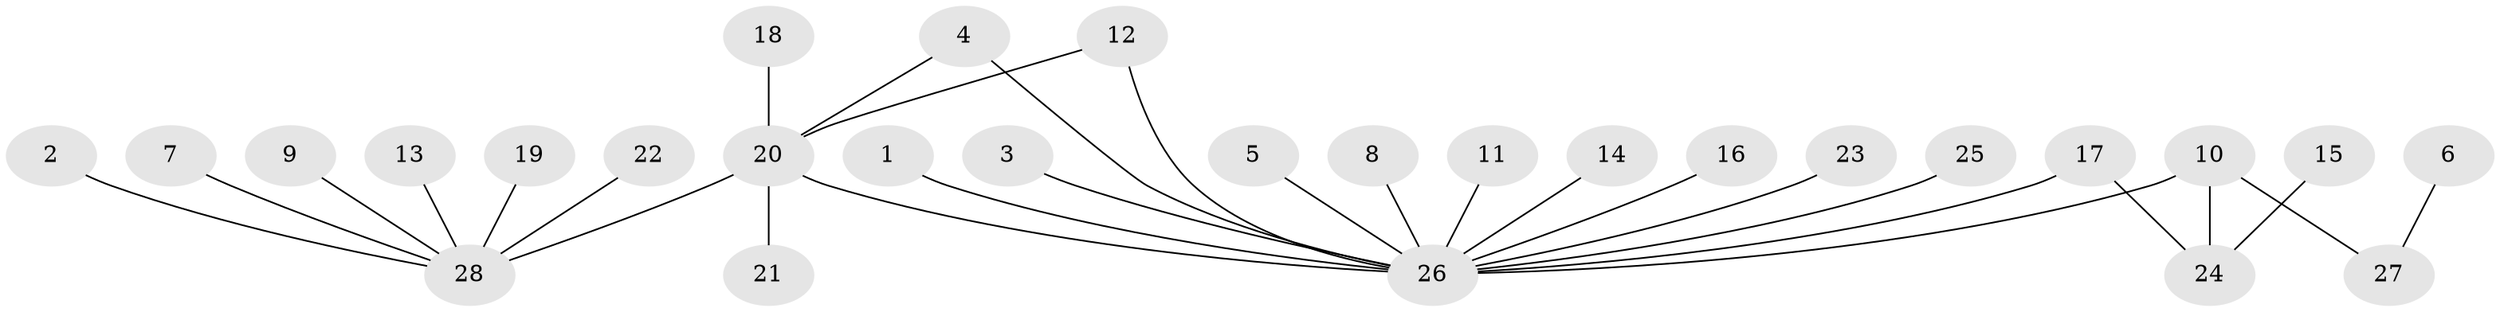// original degree distribution, {10: 0.011627906976744186, 5: 0.023255813953488372, 18: 0.011627906976744186, 1: 0.5930232558139535, 3: 0.05813953488372093, 2: 0.22093023255813954, 12: 0.011627906976744186, 4: 0.05813953488372093, 6: 0.011627906976744186}
// Generated by graph-tools (version 1.1) at 2025/36/03/04/25 23:36:47]
// undirected, 28 vertices, 30 edges
graph export_dot {
  node [color=gray90,style=filled];
  1;
  2;
  3;
  4;
  5;
  6;
  7;
  8;
  9;
  10;
  11;
  12;
  13;
  14;
  15;
  16;
  17;
  18;
  19;
  20;
  21;
  22;
  23;
  24;
  25;
  26;
  27;
  28;
  1 -- 26 [weight=1.0];
  2 -- 28 [weight=1.0];
  3 -- 26 [weight=1.0];
  4 -- 20 [weight=1.0];
  4 -- 26 [weight=1.0];
  5 -- 26 [weight=1.0];
  6 -- 27 [weight=1.0];
  7 -- 28 [weight=1.0];
  8 -- 26 [weight=1.0];
  9 -- 28 [weight=1.0];
  10 -- 24 [weight=2.0];
  10 -- 26 [weight=1.0];
  10 -- 27 [weight=1.0];
  11 -- 26 [weight=1.0];
  12 -- 20 [weight=1.0];
  12 -- 26 [weight=1.0];
  13 -- 28 [weight=1.0];
  14 -- 26 [weight=1.0];
  15 -- 24 [weight=1.0];
  16 -- 26 [weight=1.0];
  17 -- 24 [weight=1.0];
  17 -- 26 [weight=1.0];
  18 -- 20 [weight=1.0];
  19 -- 28 [weight=1.0];
  20 -- 21 [weight=1.0];
  20 -- 26 [weight=1.0];
  20 -- 28 [weight=2.0];
  22 -- 28 [weight=1.0];
  23 -- 26 [weight=1.0];
  25 -- 26 [weight=1.0];
}

